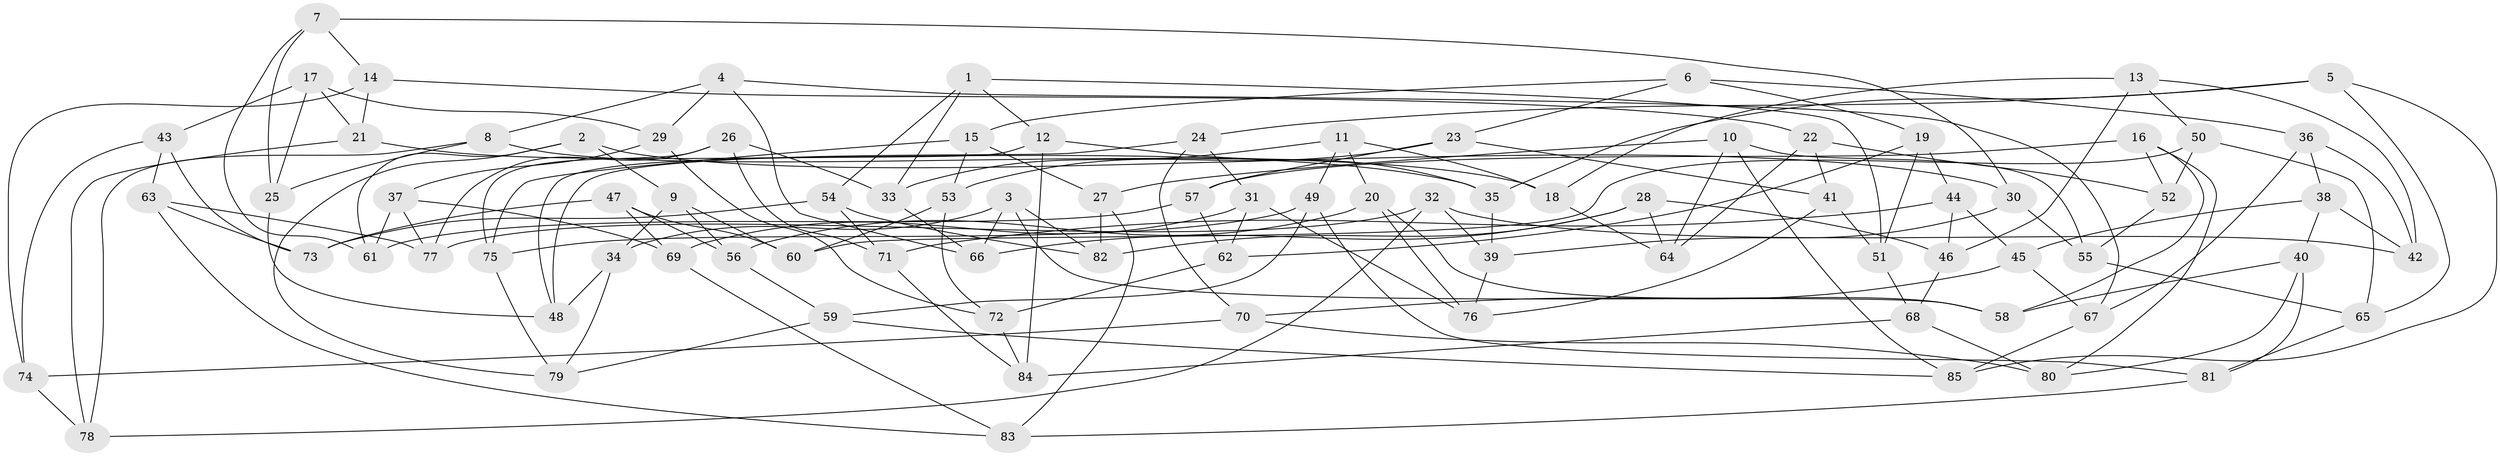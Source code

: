 // coarse degree distribution, {4: 0.5666666666666667, 6: 0.23333333333333334, 5: 0.18333333333333332, 3: 0.016666666666666666}
// Generated by graph-tools (version 1.1) at 2025/38/03/04/25 23:38:11]
// undirected, 85 vertices, 170 edges
graph export_dot {
  node [color=gray90,style=filled];
  1;
  2;
  3;
  4;
  5;
  6;
  7;
  8;
  9;
  10;
  11;
  12;
  13;
  14;
  15;
  16;
  17;
  18;
  19;
  20;
  21;
  22;
  23;
  24;
  25;
  26;
  27;
  28;
  29;
  30;
  31;
  32;
  33;
  34;
  35;
  36;
  37;
  38;
  39;
  40;
  41;
  42;
  43;
  44;
  45;
  46;
  47;
  48;
  49;
  50;
  51;
  52;
  53;
  54;
  55;
  56;
  57;
  58;
  59;
  60;
  61;
  62;
  63;
  64;
  65;
  66;
  67;
  68;
  69;
  70;
  71;
  72;
  73;
  74;
  75;
  76;
  77;
  78;
  79;
  80;
  81;
  82;
  83;
  84;
  85;
  1 -- 54;
  1 -- 33;
  1 -- 12;
  1 -- 51;
  2 -- 9;
  2 -- 79;
  2 -- 61;
  2 -- 30;
  3 -- 34;
  3 -- 66;
  3 -- 58;
  3 -- 82;
  4 -- 67;
  4 -- 66;
  4 -- 8;
  4 -- 29;
  5 -- 65;
  5 -- 35;
  5 -- 85;
  5 -- 24;
  6 -- 15;
  6 -- 19;
  6 -- 23;
  6 -- 36;
  7 -- 61;
  7 -- 30;
  7 -- 14;
  7 -- 25;
  8 -- 78;
  8 -- 25;
  8 -- 18;
  9 -- 60;
  9 -- 56;
  9 -- 34;
  10 -- 85;
  10 -- 64;
  10 -- 55;
  10 -- 27;
  11 -- 33;
  11 -- 49;
  11 -- 18;
  11 -- 20;
  12 -- 84;
  12 -- 35;
  12 -- 48;
  13 -- 42;
  13 -- 18;
  13 -- 50;
  13 -- 46;
  14 -- 22;
  14 -- 21;
  14 -- 74;
  15 -- 53;
  15 -- 75;
  15 -- 27;
  16 -- 57;
  16 -- 80;
  16 -- 52;
  16 -- 58;
  17 -- 43;
  17 -- 25;
  17 -- 21;
  17 -- 29;
  18 -- 64;
  19 -- 51;
  19 -- 62;
  19 -- 44;
  20 -- 76;
  20 -- 56;
  20 -- 58;
  21 -- 78;
  21 -- 35;
  22 -- 41;
  22 -- 52;
  22 -- 64;
  23 -- 53;
  23 -- 57;
  23 -- 41;
  24 -- 70;
  24 -- 48;
  24 -- 31;
  25 -- 48;
  26 -- 75;
  26 -- 77;
  26 -- 33;
  26 -- 71;
  27 -- 83;
  27 -- 82;
  28 -- 66;
  28 -- 46;
  28 -- 64;
  28 -- 82;
  29 -- 72;
  29 -- 37;
  30 -- 55;
  30 -- 39;
  31 -- 69;
  31 -- 62;
  31 -- 76;
  32 -- 77;
  32 -- 39;
  32 -- 42;
  32 -- 78;
  33 -- 66;
  34 -- 79;
  34 -- 48;
  35 -- 39;
  36 -- 67;
  36 -- 38;
  36 -- 42;
  37 -- 77;
  37 -- 69;
  37 -- 61;
  38 -- 40;
  38 -- 45;
  38 -- 42;
  39 -- 76;
  40 -- 81;
  40 -- 58;
  40 -- 80;
  41 -- 51;
  41 -- 76;
  43 -- 73;
  43 -- 63;
  43 -- 74;
  44 -- 45;
  44 -- 71;
  44 -- 46;
  45 -- 70;
  45 -- 67;
  46 -- 68;
  47 -- 56;
  47 -- 69;
  47 -- 60;
  47 -- 73;
  49 -- 81;
  49 -- 59;
  49 -- 75;
  50 -- 65;
  50 -- 52;
  50 -- 60;
  51 -- 68;
  52 -- 55;
  53 -- 72;
  53 -- 60;
  54 -- 73;
  54 -- 82;
  54 -- 71;
  55 -- 65;
  56 -- 59;
  57 -- 61;
  57 -- 62;
  59 -- 85;
  59 -- 79;
  62 -- 72;
  63 -- 83;
  63 -- 73;
  63 -- 77;
  65 -- 81;
  67 -- 85;
  68 -- 84;
  68 -- 80;
  69 -- 83;
  70 -- 80;
  70 -- 74;
  71 -- 84;
  72 -- 84;
  74 -- 78;
  75 -- 79;
  81 -- 83;
}
